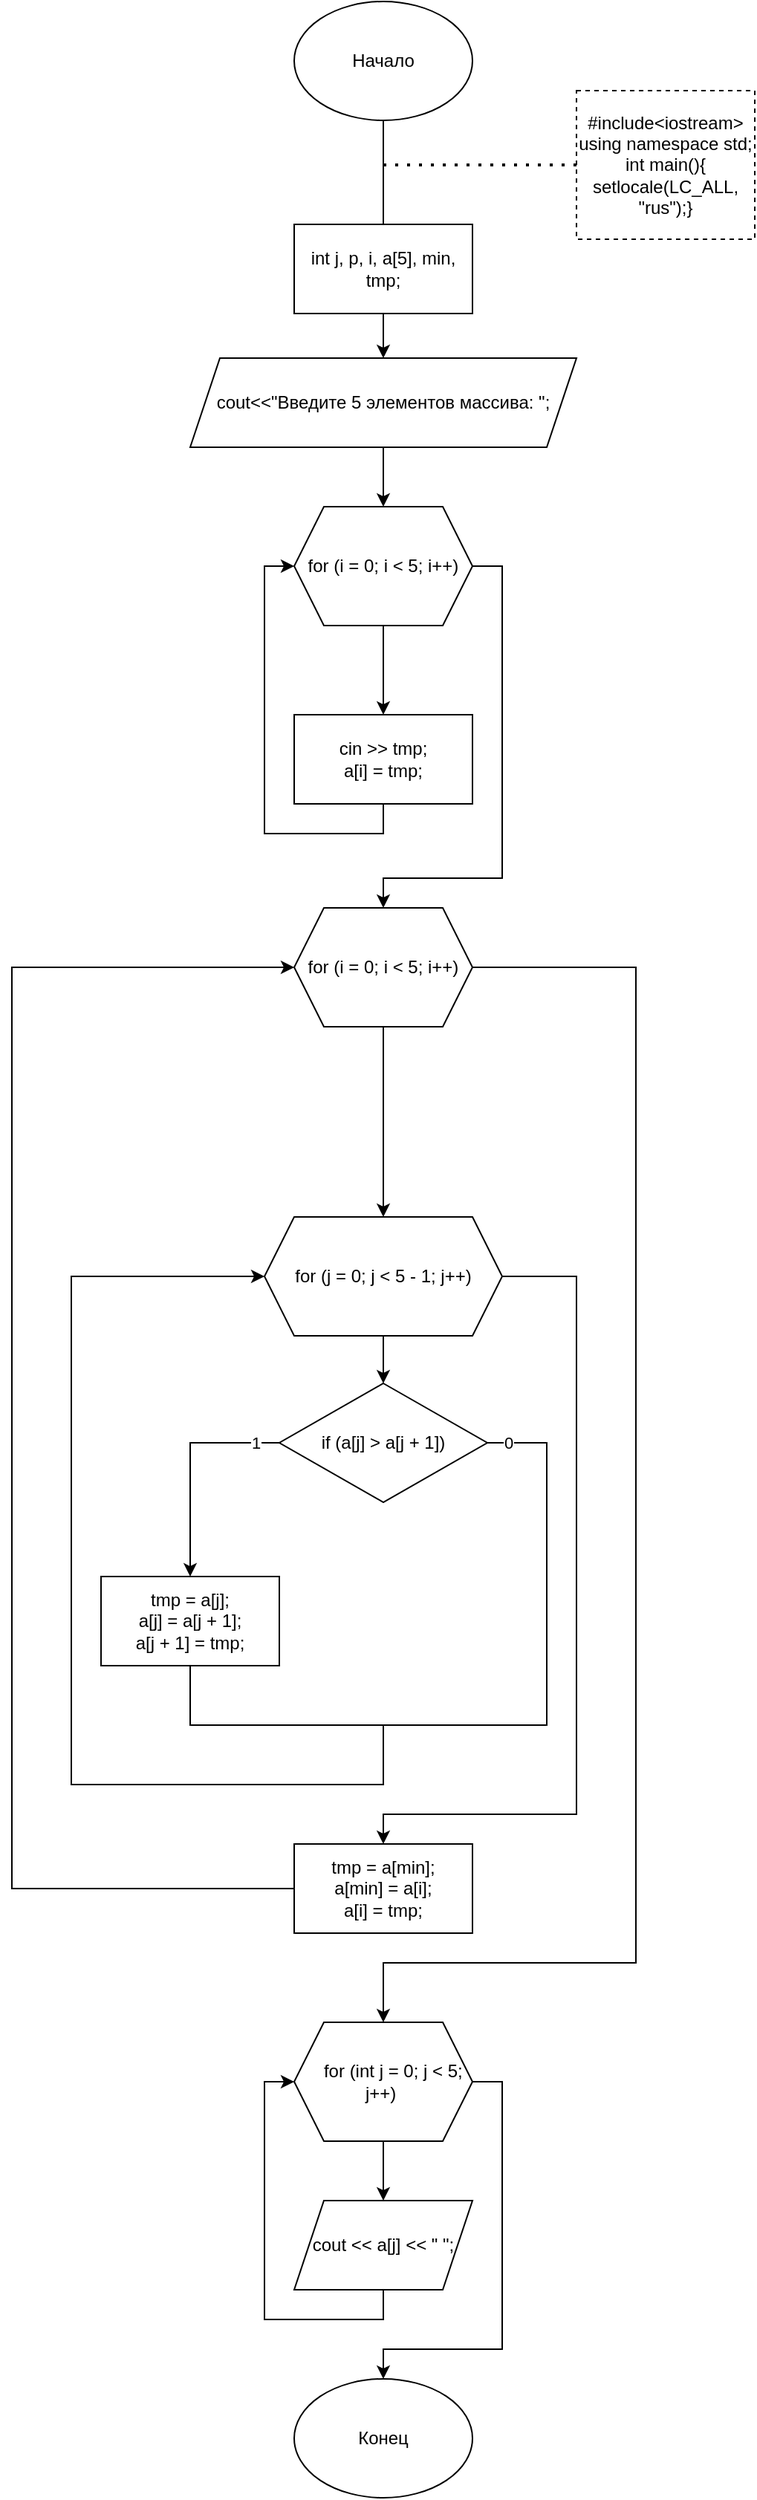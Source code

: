 <mxfile version="15.7.3" type="device"><diagram id="NRX8CKmwL86EenJTT1SH" name="Страница 1"><mxGraphModel dx="1102" dy="905" grid="1" gridSize="10" guides="1" tooltips="1" connect="1" arrows="1" fold="1" page="1" pageScale="1" pageWidth="1654" pageHeight="2336" math="0" shadow="0"><root><mxCell id="0"/><mxCell id="1" parent="0"/><mxCell id="WfarxfkxA2vumbrLu67X-1" value="Начало" style="ellipse;whiteSpace=wrap;html=1;" vertex="1" parent="1"><mxGeometry x="510" y="360" width="120" height="80" as="geometry"/></mxCell><mxCell id="WfarxfkxA2vumbrLu67X-2" value="" style="endArrow=none;html=1;rounded=0;entryX=0.5;entryY=1;entryDx=0;entryDy=0;" edge="1" parent="1" target="WfarxfkxA2vumbrLu67X-1"><mxGeometry width="50" height="50" relative="1" as="geometry"><mxPoint x="570" y="510" as="sourcePoint"/><mxPoint x="600" y="510" as="targetPoint"/></mxGeometry></mxCell><mxCell id="WfarxfkxA2vumbrLu67X-3" value="" style="endArrow=none;dashed=1;html=1;dashPattern=1 3;strokeWidth=2;rounded=0;" edge="1" parent="1" target="WfarxfkxA2vumbrLu67X-4"><mxGeometry width="50" height="50" relative="1" as="geometry"><mxPoint x="570" y="470" as="sourcePoint"/><mxPoint x="690" y="470" as="targetPoint"/></mxGeometry></mxCell><mxCell id="WfarxfkxA2vumbrLu67X-4" value="&lt;div&gt;#include&amp;lt;iostream&amp;gt;&lt;/div&gt;&lt;div&gt;using namespace std;&lt;/div&gt;&lt;div&gt;int main(){&lt;/div&gt;&lt;span&gt;&#9;&lt;/span&gt;setlocale(LC_ALL, &quot;rus&quot;);&lt;span&gt;}&lt;/span&gt;" style="rounded=0;whiteSpace=wrap;html=1;dashed=1;" vertex="1" parent="1"><mxGeometry x="700" y="420" width="120" height="100" as="geometry"/></mxCell><mxCell id="WfarxfkxA2vumbrLu67X-5" value="&lt;span&gt;&#9;&lt;/span&gt;int j, p, i, a[5], min, tmp;" style="rounded=0;whiteSpace=wrap;html=1;" vertex="1" parent="1"><mxGeometry x="510" y="510" width="120" height="60" as="geometry"/></mxCell><mxCell id="WfarxfkxA2vumbrLu67X-6" style="edgeStyle=orthogonalEdgeStyle;rounded=0;orthogonalLoop=1;jettySize=auto;html=1;exitX=0.5;exitY=1;exitDx=0;exitDy=0;" edge="1" parent="1" source="WfarxfkxA2vumbrLu67X-5" target="WfarxfkxA2vumbrLu67X-8"><mxGeometry relative="1" as="geometry"><mxPoint x="570" y="770" as="sourcePoint"/></mxGeometry></mxCell><mxCell id="WfarxfkxA2vumbrLu67X-7" value="" style="edgeStyle=orthogonalEdgeStyle;rounded=0;orthogonalLoop=1;jettySize=auto;html=1;" edge="1" parent="1" source="WfarxfkxA2vumbrLu67X-8" target="WfarxfkxA2vumbrLu67X-10"><mxGeometry relative="1" as="geometry"/></mxCell><mxCell id="WfarxfkxA2vumbrLu67X-8" value="&lt;span&gt;&#9;&lt;/span&gt;cout&amp;lt;&amp;lt;&quot;Введите 5 элементов массива: &quot;;" style="shape=parallelogram;perimeter=parallelogramPerimeter;whiteSpace=wrap;html=1;fixedSize=1;" vertex="1" parent="1"><mxGeometry x="440" y="600" width="260" height="60" as="geometry"/></mxCell><mxCell id="WfarxfkxA2vumbrLu67X-9" style="edgeStyle=orthogonalEdgeStyle;rounded=0;orthogonalLoop=1;jettySize=auto;html=1;entryX=0.5;entryY=0;entryDx=0;entryDy=0;exitX=1;exitY=0.5;exitDx=0;exitDy=0;" edge="1" parent="1" source="WfarxfkxA2vumbrLu67X-10" target="WfarxfkxA2vumbrLu67X-14"><mxGeometry relative="1" as="geometry"><Array as="points"><mxPoint x="650" y="740"/><mxPoint x="650" y="950"/><mxPoint x="570" y="950"/></Array></mxGeometry></mxCell><mxCell id="WfarxfkxA2vumbrLu67X-10" value="&lt;span&gt;&#9;&lt;/span&gt;for (i = 0; i &amp;lt; 5; i++)" style="shape=hexagon;perimeter=hexagonPerimeter2;whiteSpace=wrap;html=1;fixedSize=1;" vertex="1" parent="1"><mxGeometry x="510" y="700" width="120" height="80" as="geometry"/></mxCell><mxCell id="WfarxfkxA2vumbrLu67X-11" style="edgeStyle=orthogonalEdgeStyle;rounded=0;orthogonalLoop=1;jettySize=auto;html=1;entryX=0;entryY=0.5;entryDx=0;entryDy=0;exitX=0.5;exitY=1;exitDx=0;exitDy=0;" edge="1" parent="1" source="WfarxfkxA2vumbrLu67X-18" target="WfarxfkxA2vumbrLu67X-10"><mxGeometry relative="1" as="geometry"><mxPoint x="370" y="950" as="sourcePoint"/><Array as="points"><mxPoint x="570" y="920"/><mxPoint x="490" y="920"/><mxPoint x="490" y="740"/></Array></mxGeometry></mxCell><mxCell id="WfarxfkxA2vumbrLu67X-12" style="edgeStyle=orthogonalEdgeStyle;rounded=0;orthogonalLoop=1;jettySize=auto;html=1;entryX=0.5;entryY=0;entryDx=0;entryDy=0;" edge="1" parent="1" source="WfarxfkxA2vumbrLu67X-14" target="WfarxfkxA2vumbrLu67X-21"><mxGeometry relative="1" as="geometry"><mxPoint x="570" y="1080" as="targetPoint"/></mxGeometry></mxCell><mxCell id="WfarxfkxA2vumbrLu67X-13" style="edgeStyle=orthogonalEdgeStyle;rounded=0;orthogonalLoop=1;jettySize=auto;html=1;" edge="1" parent="1" source="WfarxfkxA2vumbrLu67X-14"><mxGeometry relative="1" as="geometry"><mxPoint x="570" y="1720" as="targetPoint"/><Array as="points"><mxPoint x="740" y="1010"/><mxPoint x="740" y="1680"/><mxPoint x="570" y="1680"/></Array></mxGeometry></mxCell><mxCell id="WfarxfkxA2vumbrLu67X-14" value="&lt;span&gt;&#9;&lt;/span&gt;for (i = 0; i &amp;lt; 5; i++)" style="shape=hexagon;perimeter=hexagonPerimeter2;whiteSpace=wrap;html=1;fixedSize=1;" vertex="1" parent="1"><mxGeometry x="510" y="970" width="120" height="80" as="geometry"/></mxCell><mxCell id="WfarxfkxA2vumbrLu67X-17" value="" style="edgeStyle=orthogonalEdgeStyle;rounded=0;orthogonalLoop=1;jettySize=auto;html=1;exitX=0.5;exitY=1;exitDx=0;exitDy=0;" edge="1" parent="1" source="WfarxfkxA2vumbrLu67X-10" target="WfarxfkxA2vumbrLu67X-18"><mxGeometry relative="1" as="geometry"><mxPoint x="570" y="880" as="sourcePoint"/></mxGeometry></mxCell><mxCell id="WfarxfkxA2vumbrLu67X-18" value="&lt;div&gt;&lt;span&gt;&#9;&#9;&lt;/span&gt;cin &amp;gt;&amp;gt; tmp;&lt;/div&gt;&lt;div&gt;&lt;span&gt;&#9;&#9;&lt;/span&gt;a[i] = tmp;&lt;/div&gt;" style="whiteSpace=wrap;html=1;" vertex="1" parent="1"><mxGeometry x="510" y="840" width="120" height="60" as="geometry"/></mxCell><mxCell id="WfarxfkxA2vumbrLu67X-19" value="" style="edgeStyle=orthogonalEdgeStyle;rounded=0;orthogonalLoop=1;jettySize=auto;html=1;" edge="1" parent="1" source="WfarxfkxA2vumbrLu67X-21" target="WfarxfkxA2vumbrLu67X-30"><mxGeometry relative="1" as="geometry"/></mxCell><mxCell id="WfarxfkxA2vumbrLu67X-20" style="edgeStyle=orthogonalEdgeStyle;rounded=0;orthogonalLoop=1;jettySize=auto;html=1;" edge="1" parent="1" source="WfarxfkxA2vumbrLu67X-21"><mxGeometry relative="1" as="geometry"><mxPoint x="570" y="1600" as="targetPoint"/><Array as="points"><mxPoint x="700" y="1218"/><mxPoint x="700" y="1580"/><mxPoint x="570" y="1580"/></Array></mxGeometry></mxCell><mxCell id="WfarxfkxA2vumbrLu67X-21" value="&lt;span&gt;&#9;&lt;/span&gt;for (j = 0; j &amp;lt; 5 - 1; j++)" style="shape=hexagon;perimeter=hexagonPerimeter2;whiteSpace=wrap;html=1;fixedSize=1;" vertex="1" parent="1"><mxGeometry x="490" y="1178" width="160" height="80" as="geometry"/></mxCell><mxCell id="WfarxfkxA2vumbrLu67X-22" value="" style="edgeStyle=orthogonalEdgeStyle;rounded=0;orthogonalLoop=1;jettySize=auto;html=1;" edge="1" parent="1" source="WfarxfkxA2vumbrLu67X-24" target="WfarxfkxA2vumbrLu67X-26"><mxGeometry relative="1" as="geometry"/></mxCell><mxCell id="WfarxfkxA2vumbrLu67X-23" style="edgeStyle=orthogonalEdgeStyle;rounded=0;orthogonalLoop=1;jettySize=auto;html=1;" edge="1" parent="1" source="WfarxfkxA2vumbrLu67X-24"><mxGeometry relative="1" as="geometry"><mxPoint x="570" y="1960" as="targetPoint"/><Array as="points"><mxPoint x="650" y="1760"/><mxPoint x="650" y="1940"/><mxPoint x="570" y="1940"/></Array></mxGeometry></mxCell><mxCell id="WfarxfkxA2vumbrLu67X-24" value="&amp;nbsp; &amp;nbsp; for (int j = 0; j &amp;lt; 5; j++)&amp;nbsp;" style="shape=hexagon;perimeter=hexagonPerimeter2;whiteSpace=wrap;html=1;fixedSize=1;" vertex="1" parent="1"><mxGeometry x="510" y="1720" width="120" height="80" as="geometry"/></mxCell><mxCell id="WfarxfkxA2vumbrLu67X-25" style="edgeStyle=orthogonalEdgeStyle;rounded=0;orthogonalLoop=1;jettySize=auto;html=1;entryX=0;entryY=0.5;entryDx=0;entryDy=0;" edge="1" parent="1" source="WfarxfkxA2vumbrLu67X-26" target="WfarxfkxA2vumbrLu67X-24"><mxGeometry relative="1" as="geometry"><Array as="points"><mxPoint x="570" y="1920"/><mxPoint x="490" y="1920"/><mxPoint x="490" y="1760"/></Array></mxGeometry></mxCell><mxCell id="WfarxfkxA2vumbrLu67X-26" value="cout &amp;lt;&amp;lt; a[j] &amp;lt;&amp;lt; &quot; &quot;;" style="shape=parallelogram;perimeter=parallelogramPerimeter;whiteSpace=wrap;html=1;fixedSize=1;" vertex="1" parent="1"><mxGeometry x="510" y="1840" width="120" height="60" as="geometry"/></mxCell><mxCell id="WfarxfkxA2vumbrLu67X-27" value="Конец" style="ellipse;whiteSpace=wrap;html=1;" vertex="1" parent="1"><mxGeometry x="510" y="1960" width="120" height="80" as="geometry"/></mxCell><mxCell id="WfarxfkxA2vumbrLu67X-28" style="edgeStyle=orthogonalEdgeStyle;rounded=0;orthogonalLoop=1;jettySize=auto;html=1;entryX=0.5;entryY=0;entryDx=0;entryDy=0;" edge="1" parent="1" source="WfarxfkxA2vumbrLu67X-30" target="WfarxfkxA2vumbrLu67X-31"><mxGeometry relative="1" as="geometry"><Array as="points"><mxPoint x="440" y="1330"/><mxPoint x="440" y="1420"/></Array></mxGeometry></mxCell><mxCell id="WfarxfkxA2vumbrLu67X-29" value="1" style="edgeLabel;html=1;align=center;verticalAlign=middle;resizable=0;points=[];" vertex="1" connectable="0" parent="WfarxfkxA2vumbrLu67X-28"><mxGeometry x="-0.787" relative="1" as="geometry"><mxPoint as="offset"/></mxGeometry></mxCell><mxCell id="WfarxfkxA2vumbrLu67X-30" value="if (a[j] &amp;gt; a[j + 1])" style="rhombus;whiteSpace=wrap;html=1;" vertex="1" parent="1"><mxGeometry x="500" y="1290" width="140" height="80" as="geometry"/></mxCell><mxCell id="WfarxfkxA2vumbrLu67X-31" value="&lt;div&gt;&lt;span&gt;&#9;&lt;/span&gt;tmp = a[j];&lt;/div&gt;&lt;div&gt;&lt;span&gt;&#9;&#9;&#9;&#9;&lt;/span&gt;a[j] = a[j + 1];&lt;/div&gt;&lt;div&gt;&lt;span&gt;&#9;&#9;&#9;&#9;&lt;/span&gt;a[j + 1] = tmp;&lt;/div&gt;" style="rounded=0;whiteSpace=wrap;html=1;" vertex="1" parent="1"><mxGeometry x="380" y="1420" width="120" height="60" as="geometry"/></mxCell><mxCell id="WfarxfkxA2vumbrLu67X-32" value="" style="endArrow=none;html=1;rounded=0;exitX=0.5;exitY=1;exitDx=0;exitDy=0;entryX=1;entryY=0.5;entryDx=0;entryDy=0;" edge="1" parent="1" source="WfarxfkxA2vumbrLu67X-31" target="WfarxfkxA2vumbrLu67X-30"><mxGeometry width="50" height="50" relative="1" as="geometry"><mxPoint x="460" y="1330" as="sourcePoint"/><mxPoint x="510" y="1280" as="targetPoint"/><Array as="points"><mxPoint x="440" y="1520"/><mxPoint x="680" y="1520"/><mxPoint x="680" y="1330"/></Array></mxGeometry></mxCell><mxCell id="WfarxfkxA2vumbrLu67X-33" value="0" style="edgeLabel;html=1;align=center;verticalAlign=middle;resizable=0;points=[];" vertex="1" connectable="0" parent="WfarxfkxA2vumbrLu67X-32"><mxGeometry x="0.945" relative="1" as="geometry"><mxPoint as="offset"/></mxGeometry></mxCell><mxCell id="WfarxfkxA2vumbrLu67X-34" value="" style="endArrow=classic;html=1;rounded=0;entryX=0;entryY=0.5;entryDx=0;entryDy=0;" edge="1" parent="1" target="WfarxfkxA2vumbrLu67X-21"><mxGeometry width="50" height="50" relative="1" as="geometry"><mxPoint x="570" y="1520" as="sourcePoint"/><mxPoint x="570" y="1560" as="targetPoint"/><Array as="points"><mxPoint x="570" y="1560"/><mxPoint x="360" y="1560"/><mxPoint x="360" y="1218"/></Array></mxGeometry></mxCell><mxCell id="WfarxfkxA2vumbrLu67X-35" style="edgeStyle=orthogonalEdgeStyle;rounded=0;orthogonalLoop=1;jettySize=auto;html=1;entryX=0;entryY=0.5;entryDx=0;entryDy=0;" edge="1" parent="1" source="WfarxfkxA2vumbrLu67X-36" target="WfarxfkxA2vumbrLu67X-14"><mxGeometry relative="1" as="geometry"><Array as="points"><mxPoint x="320" y="1630"/><mxPoint x="320" y="1010"/></Array></mxGeometry></mxCell><mxCell id="WfarxfkxA2vumbrLu67X-36" value="&lt;div&gt;&lt;span&gt;&#9;&#9;&lt;/span&gt;tmp = a[min];&lt;/div&gt;&lt;div&gt;&lt;span&gt;&#9;&#9;&lt;/span&gt;a[min] = a[i];&lt;/div&gt;&lt;div&gt;&lt;span&gt;&#9;&#9;&lt;/span&gt;a[i] = tmp;&lt;/div&gt;" style="rounded=0;whiteSpace=wrap;html=1;" vertex="1" parent="1"><mxGeometry x="510" y="1600" width="120" height="60" as="geometry"/></mxCell></root></mxGraphModel></diagram></mxfile>